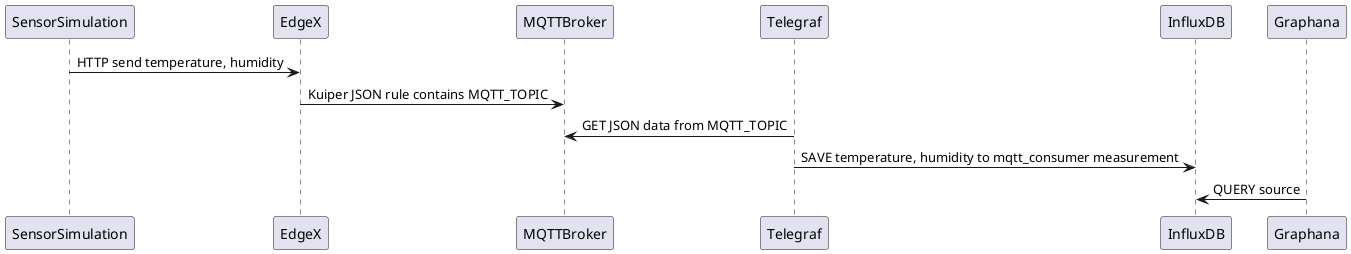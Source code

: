 @startuml graphana_intergration
SensorSimulation -> EdgeX : HTTP send temperature, humidity
EdgeX -> MQTTBroker : Kuiper JSON rule contains MQTT_TOPIC
Telegraf -> MQTTBroker : GET JSON data from MQTT_TOPIC
Telegraf -> InfluxDB : SAVE temperature, humidity to mqtt_consumer measurement
Graphana -> InfluxDB : QUERY source
@enduml
